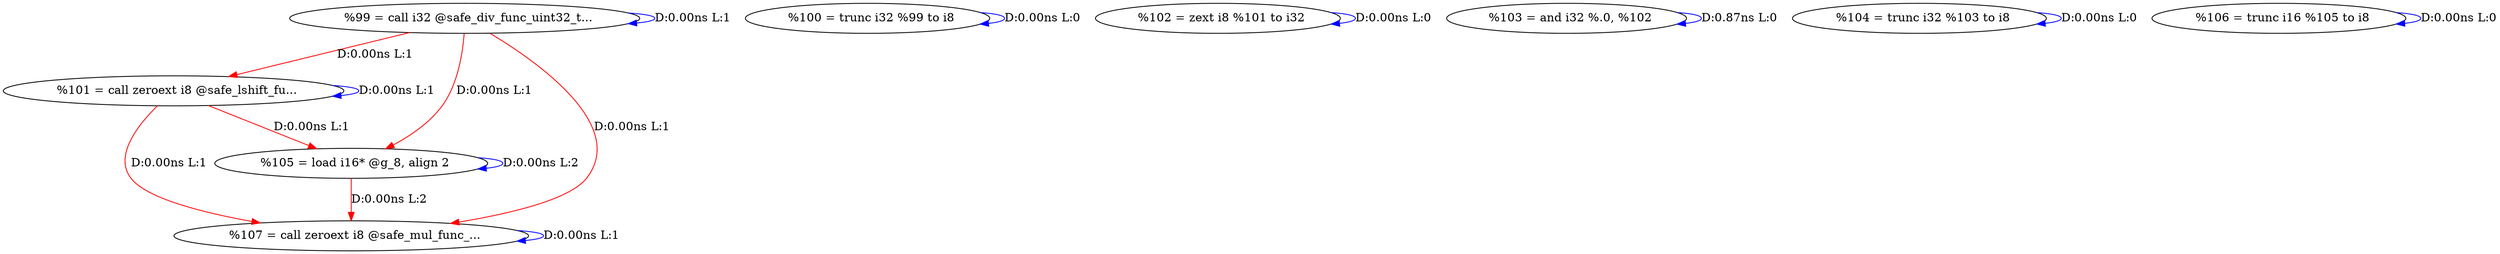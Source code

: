 digraph {
Node0x31a40f0[label="  %99 = call i32 @safe_div_func_uint32_t..."];
Node0x31a40f0 -> Node0x31a40f0[label="D:0.00ns L:1",color=blue];
Node0x31a42b0[label="  %101 = call zeroext i8 @safe_lshift_fu..."];
Node0x31a40f0 -> Node0x31a42b0[label="D:0.00ns L:1",color=red];
Node0x31a4630[label="  %105 = load i16* @g_8, align 2"];
Node0x31a40f0 -> Node0x31a4630[label="D:0.00ns L:1",color=red];
Node0x31a47f0[label="  %107 = call zeroext i8 @safe_mul_func_..."];
Node0x31a40f0 -> Node0x31a47f0[label="D:0.00ns L:1",color=red];
Node0x31a41d0[label="  %100 = trunc i32 %99 to i8"];
Node0x31a41d0 -> Node0x31a41d0[label="D:0.00ns L:0",color=blue];
Node0x31a42b0 -> Node0x31a42b0[label="D:0.00ns L:1",color=blue];
Node0x31a42b0 -> Node0x31a4630[label="D:0.00ns L:1",color=red];
Node0x31a42b0 -> Node0x31a47f0[label="D:0.00ns L:1",color=red];
Node0x31a4390[label="  %102 = zext i8 %101 to i32"];
Node0x31a4390 -> Node0x31a4390[label="D:0.00ns L:0",color=blue];
Node0x31a4470[label="  %103 = and i32 %.0, %102"];
Node0x31a4470 -> Node0x31a4470[label="D:0.87ns L:0",color=blue];
Node0x31a4550[label="  %104 = trunc i32 %103 to i8"];
Node0x31a4550 -> Node0x31a4550[label="D:0.00ns L:0",color=blue];
Node0x31a4630 -> Node0x31a4630[label="D:0.00ns L:2",color=blue];
Node0x31a4630 -> Node0x31a47f0[label="D:0.00ns L:2",color=red];
Node0x31a4710[label="  %106 = trunc i16 %105 to i8"];
Node0x31a4710 -> Node0x31a4710[label="D:0.00ns L:0",color=blue];
Node0x31a47f0 -> Node0x31a47f0[label="D:0.00ns L:1",color=blue];
}
